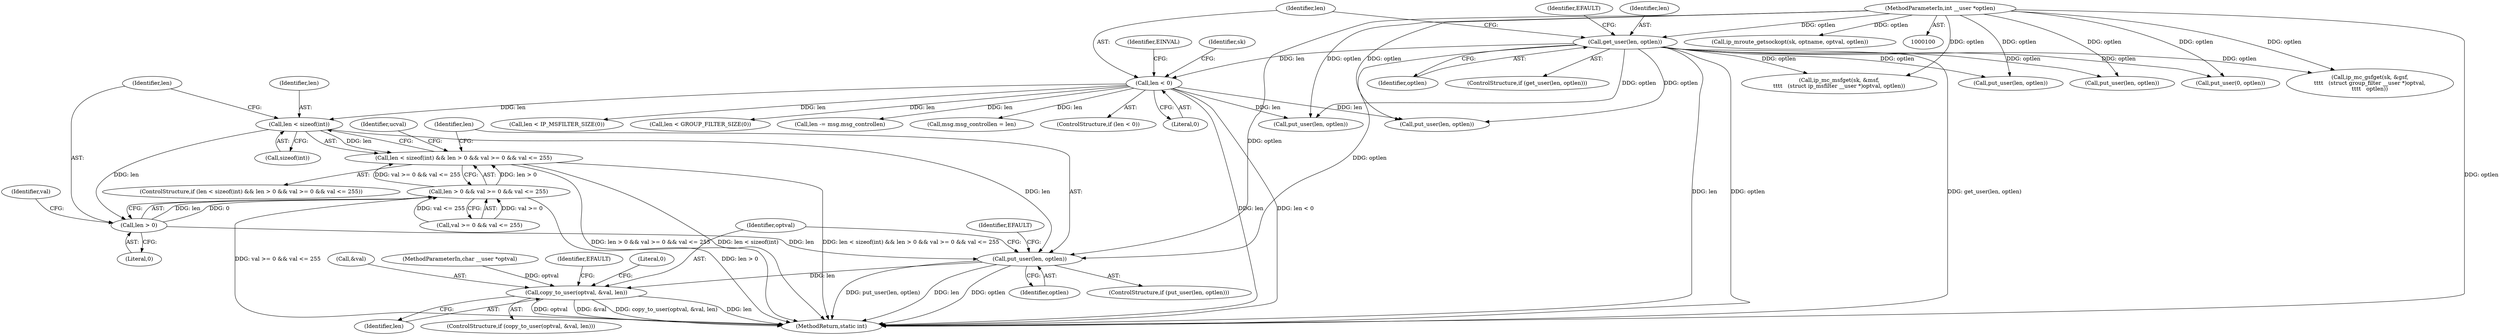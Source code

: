 digraph "0_linux_f6d8bd051c391c1c0458a30b2a7abcd939329259_25@API" {
"1000637" [label="(Call,len < sizeof(int))"];
"1000138" [label="(Call,len < 0)"];
"1000131" [label="(Call,get_user(len, optlen))"];
"1000105" [label="(MethodParameterIn,int __user *optlen)"];
"1000636" [label="(Call,len < sizeof(int) && len > 0 && val >= 0 && val <= 255)"];
"1000642" [label="(Call,len > 0)"];
"1000641" [label="(Call,len > 0 && val >= 0 && val <= 255)"];
"1000681" [label="(Call,put_user(len, optlen))"];
"1000688" [label="(Call,copy_to_user(optval, &val, len))"];
"1000139" [label="(Identifier,len)"];
"1000637" [label="(Call,len < sizeof(int))"];
"1000683" [label="(Identifier,optlen)"];
"1000597" [label="(Call,len -= msg.msg_controllen)"];
"1000643" [label="(Identifier,len)"];
"1000681" [label="(Call,put_user(len, optlen))"];
"1000143" [label="(Identifier,EINVAL)"];
"1000137" [label="(ControlStructure,if (len < 0))"];
"1000130" [label="(ControlStructure,if (get_user(len, optlen)))"];
"1000603" [label="(Call,put_user(len, optlen))"];
"1000687" [label="(ControlStructure,if (copy_to_user(optval, &val, len)))"];
"1000104" [label="(MethodParameterIn,char __user *optval)"];
"1000140" [label="(Literal,0)"];
"1000485" [label="(Call,ip_mc_gsfget(sk, &gsf,\n\t\t\t\t   (struct group_filter __user *)optval,\n\t\t\t\t   optlen))"];
"1000698" [label="(MethodReturn,static int)"];
"1000189" [label="(Call,put_user(0, optlen))"];
"1000443" [label="(Call,ip_mc_msfget(sk, &msf,\n\t\t\t\t   (struct ip_msfilter __user *)optval, optlen))"];
"1000695" [label="(Identifier,EFAULT)"];
"1000688" [label="(Call,copy_to_user(optval, &val, len))"];
"1000636" [label="(Call,len < sizeof(int) && len > 0 && val >= 0 && val <= 255)"];
"1000418" [label="(Call,len < IP_MSFILTER_SIZE(0))"];
"1000136" [label="(Identifier,EFAULT)"];
"1000138" [label="(Call,len < 0)"];
"1000460" [label="(Call,len < GROUP_FILTER_SIZE(0))"];
"1000396" [label="(Call,put_user(len, optlen))"];
"1000133" [label="(Identifier,optlen)"];
"1000638" [label="(Identifier,len)"];
"1000131" [label="(Call,get_user(len, optlen))"];
"1000125" [label="(Call,ip_mroute_getsockopt(sk, optname, optval, optlen))"];
"1000635" [label="(ControlStructure,if (len < sizeof(int) && len > 0 && val >= 0 && val <= 255))"];
"1000690" [label="(Call,&val)"];
"1000655" [label="(Identifier,ucval)"];
"1000692" [label="(Identifier,len)"];
"1000195" [label="(Call,put_user(len, optlen))"];
"1000645" [label="(Call,val >= 0 && val <= 255)"];
"1000642" [label="(Call,len > 0)"];
"1000689" [label="(Identifier,optval)"];
"1000639" [label="(Call,sizeof(int))"];
"1000132" [label="(Identifier,len)"];
"1000682" [label="(Identifier,len)"];
"1000647" [label="(Identifier,val)"];
"1000145" [label="(Identifier,sk)"];
"1000644" [label="(Literal,0)"];
"1000105" [label="(MethodParameterIn,int __user *optlen)"];
"1000663" [label="(Call,put_user(len, optlen))"];
"1000686" [label="(Identifier,EFAULT)"];
"1000697" [label="(Literal,0)"];
"1000680" [label="(ControlStructure,if (put_user(len, optlen)))"];
"1000523" [label="(Call,msg.msg_controllen = len)"];
"1000641" [label="(Call,len > 0 && val >= 0 && val <= 255)"];
"1000637" -> "1000636"  [label="AST: "];
"1000637" -> "1000639"  [label="CFG: "];
"1000638" -> "1000637"  [label="AST: "];
"1000639" -> "1000637"  [label="AST: "];
"1000643" -> "1000637"  [label="CFG: "];
"1000636" -> "1000637"  [label="CFG: "];
"1000637" -> "1000636"  [label="DDG: len"];
"1000138" -> "1000637"  [label="DDG: len"];
"1000637" -> "1000642"  [label="DDG: len"];
"1000637" -> "1000681"  [label="DDG: len"];
"1000138" -> "1000137"  [label="AST: "];
"1000138" -> "1000140"  [label="CFG: "];
"1000139" -> "1000138"  [label="AST: "];
"1000140" -> "1000138"  [label="AST: "];
"1000143" -> "1000138"  [label="CFG: "];
"1000145" -> "1000138"  [label="CFG: "];
"1000138" -> "1000698"  [label="DDG: len"];
"1000138" -> "1000698"  [label="DDG: len < 0"];
"1000131" -> "1000138"  [label="DDG: len"];
"1000138" -> "1000195"  [label="DDG: len"];
"1000138" -> "1000396"  [label="DDG: len"];
"1000138" -> "1000418"  [label="DDG: len"];
"1000138" -> "1000460"  [label="DDG: len"];
"1000138" -> "1000523"  [label="DDG: len"];
"1000138" -> "1000597"  [label="DDG: len"];
"1000131" -> "1000130"  [label="AST: "];
"1000131" -> "1000133"  [label="CFG: "];
"1000132" -> "1000131"  [label="AST: "];
"1000133" -> "1000131"  [label="AST: "];
"1000136" -> "1000131"  [label="CFG: "];
"1000139" -> "1000131"  [label="CFG: "];
"1000131" -> "1000698"  [label="DDG: len"];
"1000131" -> "1000698"  [label="DDG: optlen"];
"1000131" -> "1000698"  [label="DDG: get_user(len, optlen)"];
"1000105" -> "1000131"  [label="DDG: optlen"];
"1000131" -> "1000189"  [label="DDG: optlen"];
"1000131" -> "1000195"  [label="DDG: optlen"];
"1000131" -> "1000396"  [label="DDG: optlen"];
"1000131" -> "1000443"  [label="DDG: optlen"];
"1000131" -> "1000485"  [label="DDG: optlen"];
"1000131" -> "1000603"  [label="DDG: optlen"];
"1000131" -> "1000663"  [label="DDG: optlen"];
"1000131" -> "1000681"  [label="DDG: optlen"];
"1000105" -> "1000100"  [label="AST: "];
"1000105" -> "1000698"  [label="DDG: optlen"];
"1000105" -> "1000125"  [label="DDG: optlen"];
"1000105" -> "1000189"  [label="DDG: optlen"];
"1000105" -> "1000195"  [label="DDG: optlen"];
"1000105" -> "1000396"  [label="DDG: optlen"];
"1000105" -> "1000443"  [label="DDG: optlen"];
"1000105" -> "1000485"  [label="DDG: optlen"];
"1000105" -> "1000603"  [label="DDG: optlen"];
"1000105" -> "1000663"  [label="DDG: optlen"];
"1000105" -> "1000681"  [label="DDG: optlen"];
"1000636" -> "1000635"  [label="AST: "];
"1000636" -> "1000641"  [label="CFG: "];
"1000641" -> "1000636"  [label="AST: "];
"1000655" -> "1000636"  [label="CFG: "];
"1000682" -> "1000636"  [label="CFG: "];
"1000636" -> "1000698"  [label="DDG: len > 0 && val >= 0 && val <= 255"];
"1000636" -> "1000698"  [label="DDG: len < sizeof(int)"];
"1000636" -> "1000698"  [label="DDG: len < sizeof(int) && len > 0 && val >= 0 && val <= 255"];
"1000641" -> "1000636"  [label="DDG: len > 0"];
"1000641" -> "1000636"  [label="DDG: val >= 0 && val <= 255"];
"1000642" -> "1000641"  [label="AST: "];
"1000642" -> "1000644"  [label="CFG: "];
"1000643" -> "1000642"  [label="AST: "];
"1000644" -> "1000642"  [label="AST: "];
"1000647" -> "1000642"  [label="CFG: "];
"1000641" -> "1000642"  [label="CFG: "];
"1000642" -> "1000641"  [label="DDG: len"];
"1000642" -> "1000641"  [label="DDG: 0"];
"1000642" -> "1000681"  [label="DDG: len"];
"1000641" -> "1000645"  [label="CFG: "];
"1000645" -> "1000641"  [label="AST: "];
"1000641" -> "1000698"  [label="DDG: val >= 0 && val <= 255"];
"1000641" -> "1000698"  [label="DDG: len > 0"];
"1000645" -> "1000641"  [label="DDG: val >= 0"];
"1000645" -> "1000641"  [label="DDG: val <= 255"];
"1000681" -> "1000680"  [label="AST: "];
"1000681" -> "1000683"  [label="CFG: "];
"1000682" -> "1000681"  [label="AST: "];
"1000683" -> "1000681"  [label="AST: "];
"1000686" -> "1000681"  [label="CFG: "];
"1000689" -> "1000681"  [label="CFG: "];
"1000681" -> "1000698"  [label="DDG: put_user(len, optlen)"];
"1000681" -> "1000698"  [label="DDG: len"];
"1000681" -> "1000698"  [label="DDG: optlen"];
"1000681" -> "1000688"  [label="DDG: len"];
"1000688" -> "1000687"  [label="AST: "];
"1000688" -> "1000692"  [label="CFG: "];
"1000689" -> "1000688"  [label="AST: "];
"1000690" -> "1000688"  [label="AST: "];
"1000692" -> "1000688"  [label="AST: "];
"1000695" -> "1000688"  [label="CFG: "];
"1000697" -> "1000688"  [label="CFG: "];
"1000688" -> "1000698"  [label="DDG: optval"];
"1000688" -> "1000698"  [label="DDG: &val"];
"1000688" -> "1000698"  [label="DDG: copy_to_user(optval, &val, len)"];
"1000688" -> "1000698"  [label="DDG: len"];
"1000104" -> "1000688"  [label="DDG: optval"];
}
